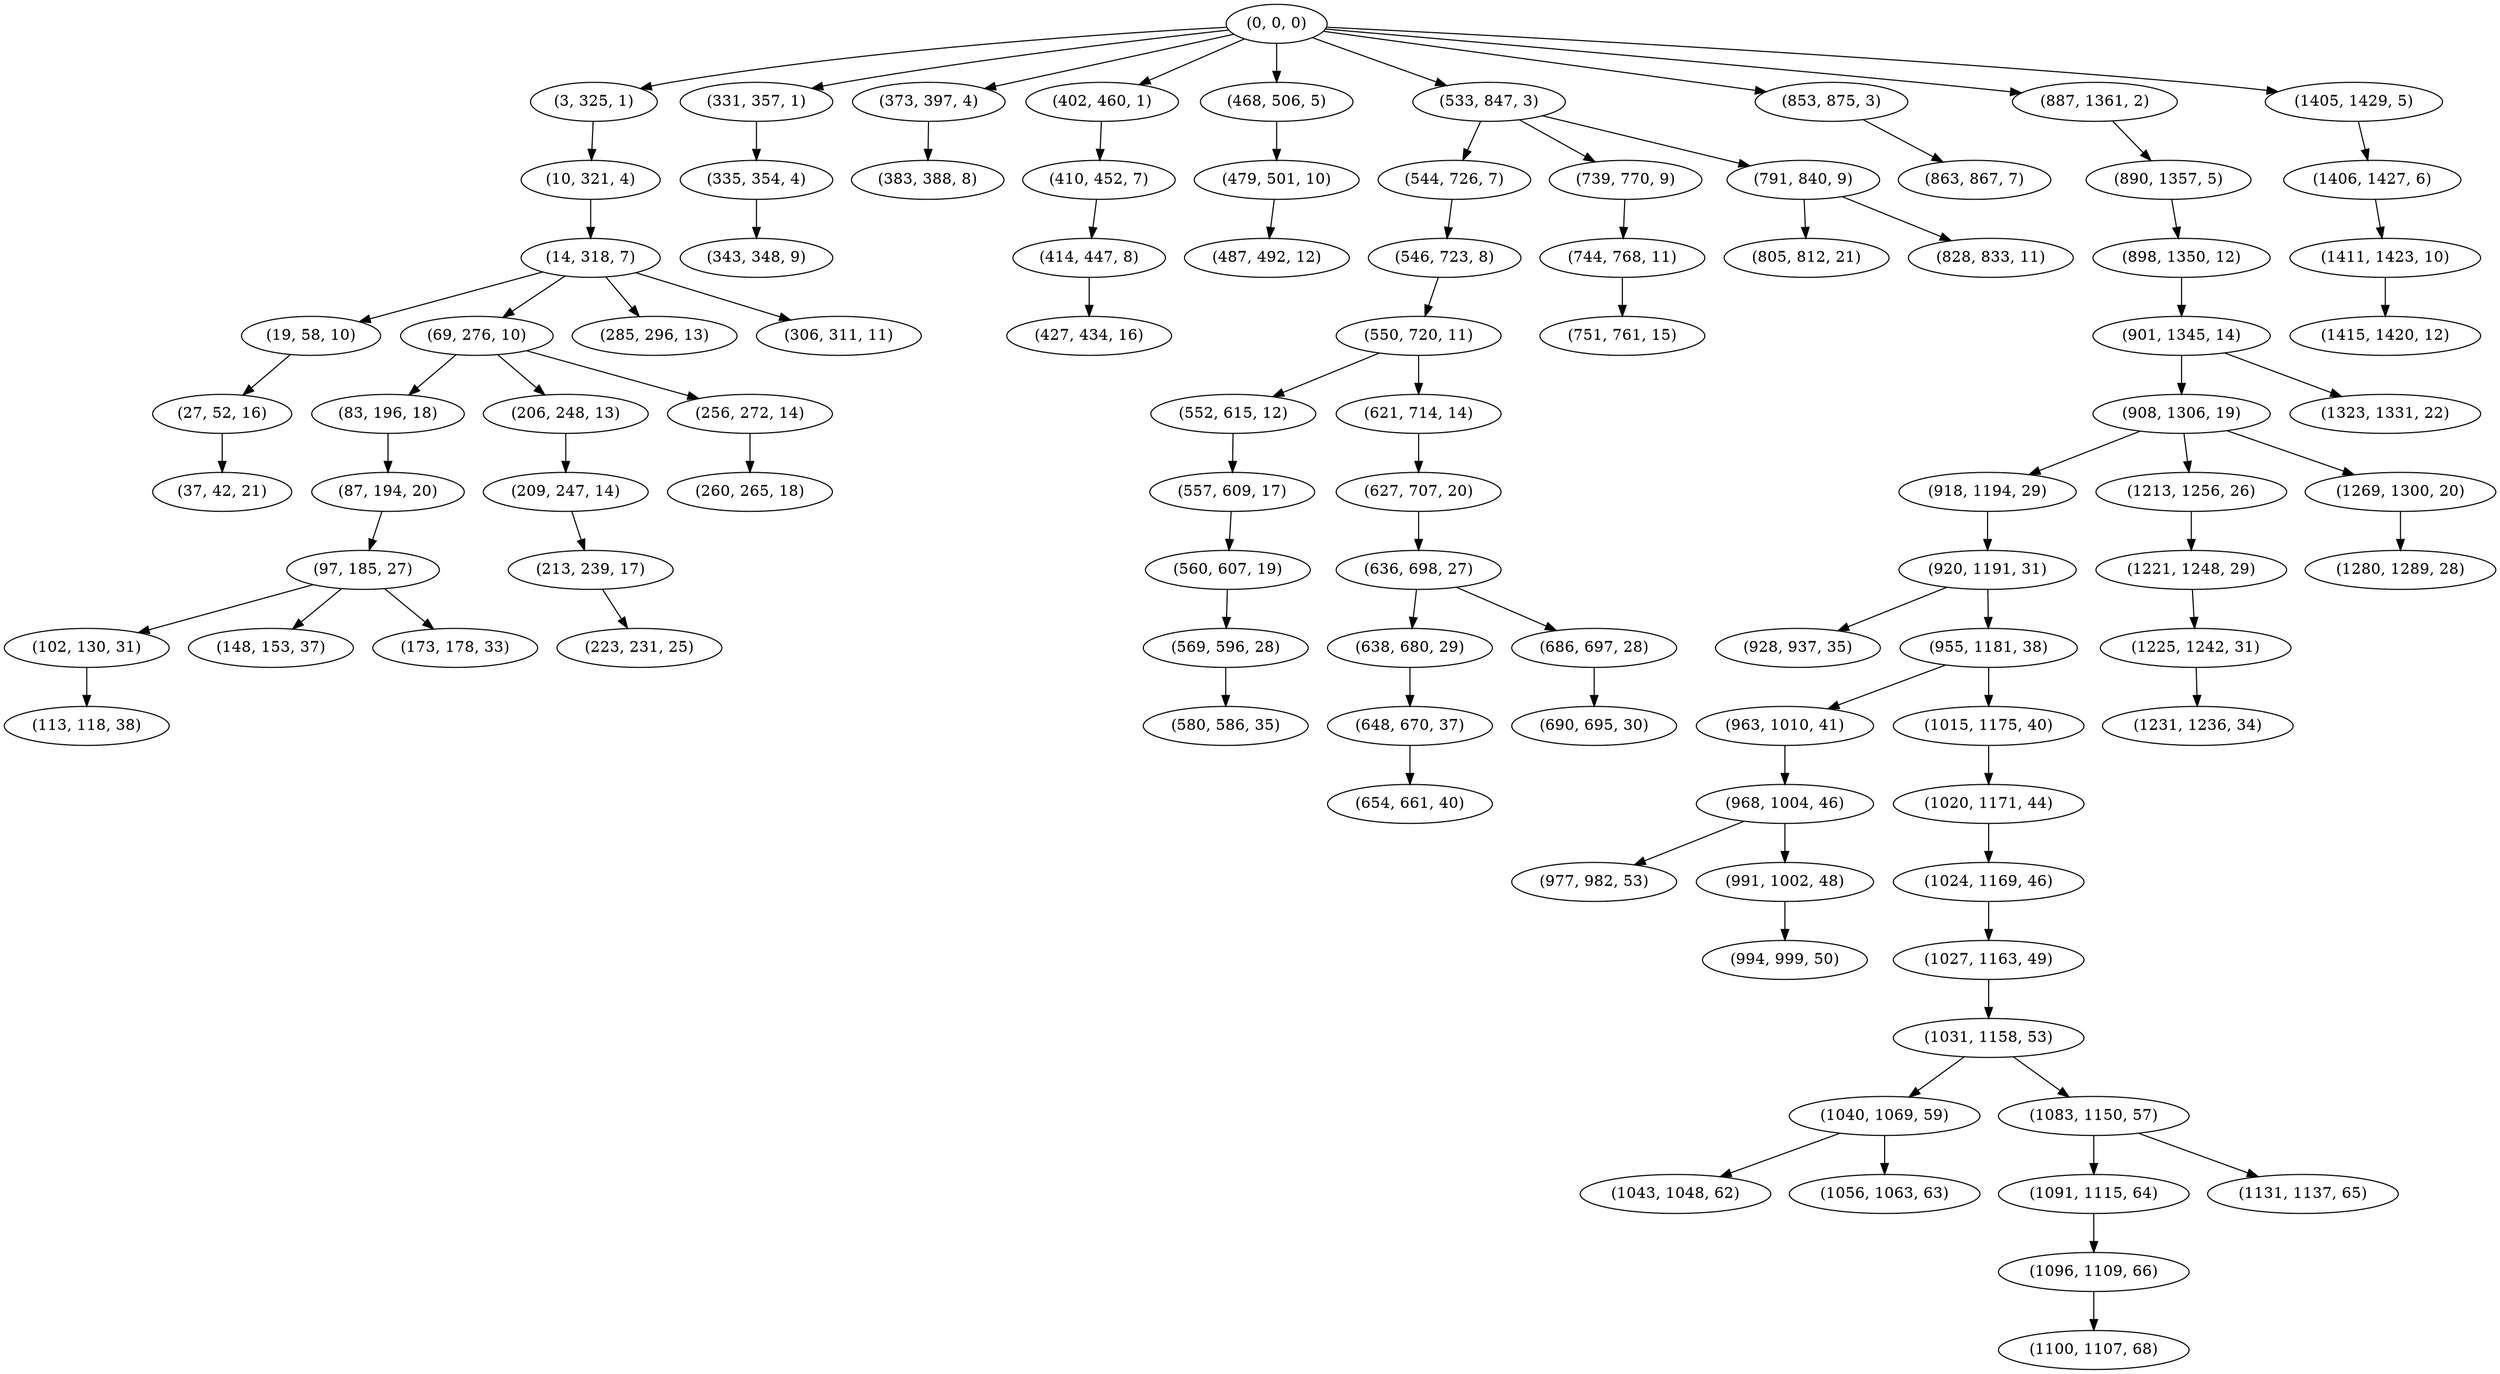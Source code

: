 digraph tree {
    "(0, 0, 0)";
    "(3, 325, 1)";
    "(10, 321, 4)";
    "(14, 318, 7)";
    "(19, 58, 10)";
    "(27, 52, 16)";
    "(37, 42, 21)";
    "(69, 276, 10)";
    "(83, 196, 18)";
    "(87, 194, 20)";
    "(97, 185, 27)";
    "(102, 130, 31)";
    "(113, 118, 38)";
    "(148, 153, 37)";
    "(173, 178, 33)";
    "(206, 248, 13)";
    "(209, 247, 14)";
    "(213, 239, 17)";
    "(223, 231, 25)";
    "(256, 272, 14)";
    "(260, 265, 18)";
    "(285, 296, 13)";
    "(306, 311, 11)";
    "(331, 357, 1)";
    "(335, 354, 4)";
    "(343, 348, 9)";
    "(373, 397, 4)";
    "(383, 388, 8)";
    "(402, 460, 1)";
    "(410, 452, 7)";
    "(414, 447, 8)";
    "(427, 434, 16)";
    "(468, 506, 5)";
    "(479, 501, 10)";
    "(487, 492, 12)";
    "(533, 847, 3)";
    "(544, 726, 7)";
    "(546, 723, 8)";
    "(550, 720, 11)";
    "(552, 615, 12)";
    "(557, 609, 17)";
    "(560, 607, 19)";
    "(569, 596, 28)";
    "(580, 586, 35)";
    "(621, 714, 14)";
    "(627, 707, 20)";
    "(636, 698, 27)";
    "(638, 680, 29)";
    "(648, 670, 37)";
    "(654, 661, 40)";
    "(686, 697, 28)";
    "(690, 695, 30)";
    "(739, 770, 9)";
    "(744, 768, 11)";
    "(751, 761, 15)";
    "(791, 840, 9)";
    "(805, 812, 21)";
    "(828, 833, 11)";
    "(853, 875, 3)";
    "(863, 867, 7)";
    "(887, 1361, 2)";
    "(890, 1357, 5)";
    "(898, 1350, 12)";
    "(901, 1345, 14)";
    "(908, 1306, 19)";
    "(918, 1194, 29)";
    "(920, 1191, 31)";
    "(928, 937, 35)";
    "(955, 1181, 38)";
    "(963, 1010, 41)";
    "(968, 1004, 46)";
    "(977, 982, 53)";
    "(991, 1002, 48)";
    "(994, 999, 50)";
    "(1015, 1175, 40)";
    "(1020, 1171, 44)";
    "(1024, 1169, 46)";
    "(1027, 1163, 49)";
    "(1031, 1158, 53)";
    "(1040, 1069, 59)";
    "(1043, 1048, 62)";
    "(1056, 1063, 63)";
    "(1083, 1150, 57)";
    "(1091, 1115, 64)";
    "(1096, 1109, 66)";
    "(1100, 1107, 68)";
    "(1131, 1137, 65)";
    "(1213, 1256, 26)";
    "(1221, 1248, 29)";
    "(1225, 1242, 31)";
    "(1231, 1236, 34)";
    "(1269, 1300, 20)";
    "(1280, 1289, 28)";
    "(1323, 1331, 22)";
    "(1405, 1429, 5)";
    "(1406, 1427, 6)";
    "(1411, 1423, 10)";
    "(1415, 1420, 12)";
    "(0, 0, 0)" -> "(3, 325, 1)";
    "(0, 0, 0)" -> "(331, 357, 1)";
    "(0, 0, 0)" -> "(373, 397, 4)";
    "(0, 0, 0)" -> "(402, 460, 1)";
    "(0, 0, 0)" -> "(468, 506, 5)";
    "(0, 0, 0)" -> "(533, 847, 3)";
    "(0, 0, 0)" -> "(853, 875, 3)";
    "(0, 0, 0)" -> "(887, 1361, 2)";
    "(0, 0, 0)" -> "(1405, 1429, 5)";
    "(3, 325, 1)" -> "(10, 321, 4)";
    "(10, 321, 4)" -> "(14, 318, 7)";
    "(14, 318, 7)" -> "(19, 58, 10)";
    "(14, 318, 7)" -> "(69, 276, 10)";
    "(14, 318, 7)" -> "(285, 296, 13)";
    "(14, 318, 7)" -> "(306, 311, 11)";
    "(19, 58, 10)" -> "(27, 52, 16)";
    "(27, 52, 16)" -> "(37, 42, 21)";
    "(69, 276, 10)" -> "(83, 196, 18)";
    "(69, 276, 10)" -> "(206, 248, 13)";
    "(69, 276, 10)" -> "(256, 272, 14)";
    "(83, 196, 18)" -> "(87, 194, 20)";
    "(87, 194, 20)" -> "(97, 185, 27)";
    "(97, 185, 27)" -> "(102, 130, 31)";
    "(97, 185, 27)" -> "(148, 153, 37)";
    "(97, 185, 27)" -> "(173, 178, 33)";
    "(102, 130, 31)" -> "(113, 118, 38)";
    "(206, 248, 13)" -> "(209, 247, 14)";
    "(209, 247, 14)" -> "(213, 239, 17)";
    "(213, 239, 17)" -> "(223, 231, 25)";
    "(256, 272, 14)" -> "(260, 265, 18)";
    "(331, 357, 1)" -> "(335, 354, 4)";
    "(335, 354, 4)" -> "(343, 348, 9)";
    "(373, 397, 4)" -> "(383, 388, 8)";
    "(402, 460, 1)" -> "(410, 452, 7)";
    "(410, 452, 7)" -> "(414, 447, 8)";
    "(414, 447, 8)" -> "(427, 434, 16)";
    "(468, 506, 5)" -> "(479, 501, 10)";
    "(479, 501, 10)" -> "(487, 492, 12)";
    "(533, 847, 3)" -> "(544, 726, 7)";
    "(533, 847, 3)" -> "(739, 770, 9)";
    "(533, 847, 3)" -> "(791, 840, 9)";
    "(544, 726, 7)" -> "(546, 723, 8)";
    "(546, 723, 8)" -> "(550, 720, 11)";
    "(550, 720, 11)" -> "(552, 615, 12)";
    "(550, 720, 11)" -> "(621, 714, 14)";
    "(552, 615, 12)" -> "(557, 609, 17)";
    "(557, 609, 17)" -> "(560, 607, 19)";
    "(560, 607, 19)" -> "(569, 596, 28)";
    "(569, 596, 28)" -> "(580, 586, 35)";
    "(621, 714, 14)" -> "(627, 707, 20)";
    "(627, 707, 20)" -> "(636, 698, 27)";
    "(636, 698, 27)" -> "(638, 680, 29)";
    "(636, 698, 27)" -> "(686, 697, 28)";
    "(638, 680, 29)" -> "(648, 670, 37)";
    "(648, 670, 37)" -> "(654, 661, 40)";
    "(686, 697, 28)" -> "(690, 695, 30)";
    "(739, 770, 9)" -> "(744, 768, 11)";
    "(744, 768, 11)" -> "(751, 761, 15)";
    "(791, 840, 9)" -> "(805, 812, 21)";
    "(791, 840, 9)" -> "(828, 833, 11)";
    "(853, 875, 3)" -> "(863, 867, 7)";
    "(887, 1361, 2)" -> "(890, 1357, 5)";
    "(890, 1357, 5)" -> "(898, 1350, 12)";
    "(898, 1350, 12)" -> "(901, 1345, 14)";
    "(901, 1345, 14)" -> "(908, 1306, 19)";
    "(901, 1345, 14)" -> "(1323, 1331, 22)";
    "(908, 1306, 19)" -> "(918, 1194, 29)";
    "(908, 1306, 19)" -> "(1213, 1256, 26)";
    "(908, 1306, 19)" -> "(1269, 1300, 20)";
    "(918, 1194, 29)" -> "(920, 1191, 31)";
    "(920, 1191, 31)" -> "(928, 937, 35)";
    "(920, 1191, 31)" -> "(955, 1181, 38)";
    "(955, 1181, 38)" -> "(963, 1010, 41)";
    "(955, 1181, 38)" -> "(1015, 1175, 40)";
    "(963, 1010, 41)" -> "(968, 1004, 46)";
    "(968, 1004, 46)" -> "(977, 982, 53)";
    "(968, 1004, 46)" -> "(991, 1002, 48)";
    "(991, 1002, 48)" -> "(994, 999, 50)";
    "(1015, 1175, 40)" -> "(1020, 1171, 44)";
    "(1020, 1171, 44)" -> "(1024, 1169, 46)";
    "(1024, 1169, 46)" -> "(1027, 1163, 49)";
    "(1027, 1163, 49)" -> "(1031, 1158, 53)";
    "(1031, 1158, 53)" -> "(1040, 1069, 59)";
    "(1031, 1158, 53)" -> "(1083, 1150, 57)";
    "(1040, 1069, 59)" -> "(1043, 1048, 62)";
    "(1040, 1069, 59)" -> "(1056, 1063, 63)";
    "(1083, 1150, 57)" -> "(1091, 1115, 64)";
    "(1083, 1150, 57)" -> "(1131, 1137, 65)";
    "(1091, 1115, 64)" -> "(1096, 1109, 66)";
    "(1096, 1109, 66)" -> "(1100, 1107, 68)";
    "(1213, 1256, 26)" -> "(1221, 1248, 29)";
    "(1221, 1248, 29)" -> "(1225, 1242, 31)";
    "(1225, 1242, 31)" -> "(1231, 1236, 34)";
    "(1269, 1300, 20)" -> "(1280, 1289, 28)";
    "(1405, 1429, 5)" -> "(1406, 1427, 6)";
    "(1406, 1427, 6)" -> "(1411, 1423, 10)";
    "(1411, 1423, 10)" -> "(1415, 1420, 12)";
}

